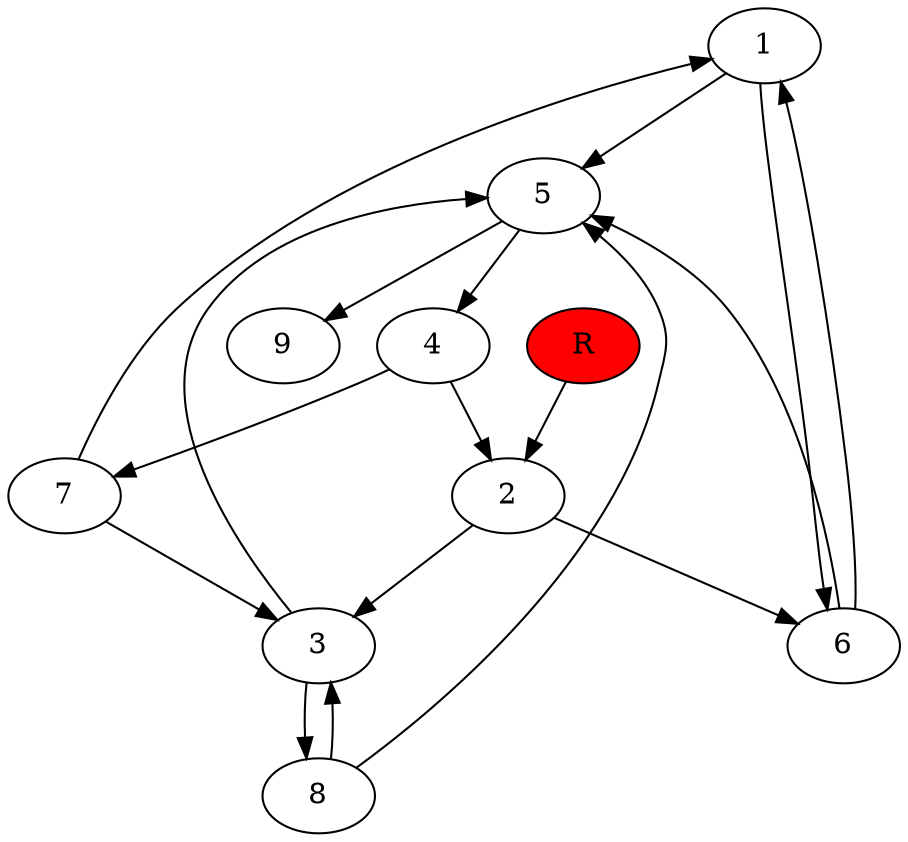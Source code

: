 digraph prb51781 {
	1
	2
	3
	4
	5
	6
	7
	8
	R [fillcolor="#ff0000" style=filled]
	1 -> 5
	1 -> 6
	2 -> 3
	2 -> 6
	3 -> 5
	3 -> 8
	4 -> 2
	4 -> 7
	5 -> 4
	5 -> 9
	6 -> 1
	6 -> 5
	7 -> 1
	7 -> 3
	8 -> 3
	8 -> 5
	R -> 2
}
